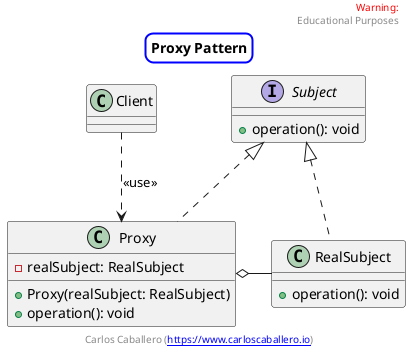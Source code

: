 @startuml


skinparam titleBorderRoundCorner 15
skinparam titleBorderThickness 2
skinparam titleBorderColor blue


header
<font color=red>Warning:</font>
Educational Purposes
endheader

center footer Carlos Caballero ([[https://www.carloscaballero.io https://www.carloscaballero.io]])


title Proxy Pattern

interface Subject {
    +operation(): void
}

class RealSubject  {
    +operation(): void
}

class Proxy {
    -realSubject: RealSubject
    +Proxy(realSubject: RealSubject)
    +operation(): void
}

Subject <|.. RealSubject
Subject <|.. Proxy
Proxy o- RealSubject

Client ..> Proxy : "<<use>>"



@enduml
